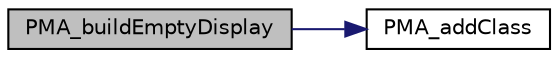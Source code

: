 digraph G
{
  edge [fontname="Helvetica",fontsize="10",labelfontname="Helvetica",labelfontsize="10"];
  node [fontname="Helvetica",fontsize="10",shape=record];
  rankdir="LR";
  Node1 [label="PMA_buildEmptyDisplay",height=0.2,width=0.4,color="black", fillcolor="grey75", style="filled" fontcolor="black"];
  Node1 -> Node2 [color="midnightblue",fontsize="10",style="solid",fontname="Helvetica"];
  Node2 [label="PMA_addClass",height=0.2,width=0.4,color="black", fillcolor="white", style="filled",URL="$display__tbl_8lib_8php.html#aa0260dfab206a823cd024ac7074044cd",tooltip="Adds the relavant classes."];
}
